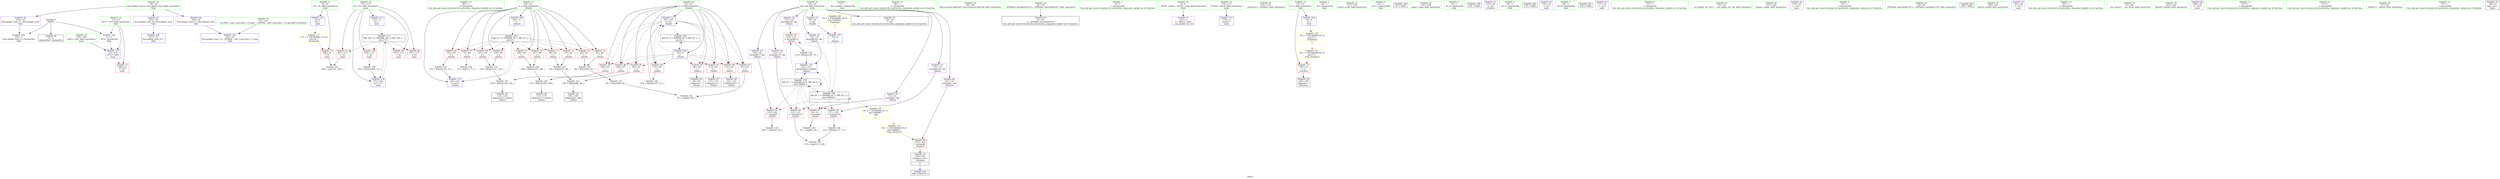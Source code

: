 digraph "SVFG" {
	label="SVFG";

	Node0x55e3acdaeb70 [shape=record,color=grey,label="{NodeID: 0\nNullPtr}"];
	Node0x55e3acdaeb70 -> Node0x55e3acdc43e0[style=solid];
	Node0x55e3acdaeb70 -> Node0x55e3acdc5000[style=solid];
	Node0x55e3acdaeb70 -> Node0x55e3acdc5400[style=solid];
	Node0x55e3acdc4bc0 [shape=record,color=red,label="{NodeID: 97\n187\<--172\n\<--ttc\nmain\n}"];
	Node0x55e3acdc4bc0 -> Node0x55e3acdcd270[style=solid];
	Node0x55e3acdc2b10 [shape=record,color=green,label="{NodeID: 14\n86\<--1\n\<--dummyObj\nCan only get source location for instruction, argument, global var or function.}"];
	Node0x55e3acdc5840 [shape=record,color=blue,label="{NodeID: 111\n62\<--138\nj\<--inc\n_Z4initv\n}"];
	Node0x55e3acdc5840 -> Node0x55e3acdc7810[style=dashed];
	Node0x55e3acdc5840 -> Node0x55e3acdc78e0[style=dashed];
	Node0x55e3acdc5840 -> Node0x55e3acdc79b0[style=dashed];
	Node0x55e3acdc5840 -> Node0x55e3acdc7a80[style=dashed];
	Node0x55e3acdc5840 -> Node0x55e3acdc7b50[style=dashed];
	Node0x55e3acdc5840 -> Node0x55e3acdc7c20[style=dashed];
	Node0x55e3acdc5840 -> Node0x55e3acdc7cf0[style=dashed];
	Node0x55e3acdc5840 -> Node0x55e3acdc7dc0[style=dashed];
	Node0x55e3acdc5840 -> Node0x55e3acdc5840[style=dashed];
	Node0x55e3acdc5840 -> Node0x55e3acdd29a0[style=dashed];
	Node0x55e3acdc38a0 [shape=record,color=green,label="{NodeID: 28\n62\<--63\nj\<--j_field_insensitive\n_Z4initv\n}"];
	Node0x55e3acdc38a0 -> Node0x55e3acdc7810[style=solid];
	Node0x55e3acdc38a0 -> Node0x55e3acdc78e0[style=solid];
	Node0x55e3acdc38a0 -> Node0x55e3acdc79b0[style=solid];
	Node0x55e3acdc38a0 -> Node0x55e3acdc7a80[style=solid];
	Node0x55e3acdc38a0 -> Node0x55e3acdc7b50[style=solid];
	Node0x55e3acdc38a0 -> Node0x55e3acdc7c20[style=solid];
	Node0x55e3acdc38a0 -> Node0x55e3acdc7cf0[style=solid];
	Node0x55e3acdc38a0 -> Node0x55e3acdc7dc0[style=solid];
	Node0x55e3acdc38a0 -> Node0x55e3acdc56a0[style=solid];
	Node0x55e3acdc38a0 -> Node0x55e3acdc5840[style=solid];
	Node0x55e3acdc45b0 [shape=record,color=black,label="{NodeID: 42\n18\<--16\n\<--dp\nCan only get source location for instruction, argument, global var or function.}"];
	Node0x55e3acdc6190 [shape=record,color=purple,label="{NodeID: 56\n112\<--16\narrayidx12\<--dp\n_Z4initv\n}"];
	Node0x55e3acdc6190 -> Node0x55e3acdc8030[style=solid];
	Node0x55e3acdcc670 [shape=record,color=grey,label="{NodeID: 153\n129 = Binary(127, 128, )\n}"];
	Node0x55e3acdcc670 -> Node0x55e3acdcbd70[style=solid];
	Node0x55e3acdc6d80 [shape=record,color=red,label="{NodeID: 70\n188\<--8\n\<--TC\nmain\n}"];
	Node0x55e3acdc6d80 -> Node0x55e3acdcd270[style=solid];
	Node0x55e3acdc78e0 [shape=record,color=red,label="{NodeID: 84\n89\<--62\n\<--j\n_Z4initv\n}"];
	Node0x55e3acdc78e0 -> Node0x55e3acdc47b0[style=solid];
	Node0x55e3acdc1be0 [shape=record,color=green,label="{NodeID: 1\n7\<--1\n__dso_handle\<--dummyObj\nGlob }"];
	Node0x55e3acdc4c90 [shape=record,color=red,label="{NodeID: 98\n191\<--172\n\<--ttc\nmain\n}"];
	Node0x55e3acdc2bd0 [shape=record,color=green,label="{NodeID: 15\n94\<--1\n\<--dummyObj\nCan only get source location for instruction, argument, global var or function.}"];
	Node0x55e3acdc5910 [shape=record,color=blue,label="{NodeID: 112\n60\<--143\ni\<--inc27\n_Z4initv\n}"];
	Node0x55e3acdc5910 -> Node0x55e3acdd24a0[style=dashed];
	Node0x55e3acdc3970 [shape=record,color=green,label="{NodeID: 29\n68\<--69\nllvm.memset.p0i8.i64\<--llvm.memset.p0i8.i64_field_insensitive\n}"];
	Node0x55e3acdc46b0 [shape=record,color=black,label="{NodeID: 43\n43\<--44\n\<--_ZNSt8ios_base4InitD1Ev\nCan only get source location for instruction, argument, global var or function.}"];
	Node0x55e3acdc6260 [shape=record,color=purple,label="{NodeID: 57\n116\<--16\narrayidx14\<--dp\n_Z4initv\n}"];
	Node0x55e3acdc6260 -> Node0x55e3acdc8100[style=solid];
	Node0x55e3acdcc7f0 [shape=record,color=grey,label="{NodeID: 154\n138 = Binary(137, 73, )\n}"];
	Node0x55e3acdcc7f0 -> Node0x55e3acdc5840[style=solid];
	Node0x55e3acdc6e50 [shape=record,color=red,label="{NodeID: 71\n196\<--11\n\<--OUT\nmain\n}"];
	Node0x55e3acdc79b0 [shape=record,color=red,label="{NodeID: 85\n96\<--62\n\<--j\n_Z4initv\n}"];
	Node0x55e3acdc79b0 -> Node0x55e3acdcc4f0[style=solid];
	Node0x55e3acdc1c70 [shape=record,color=green,label="{NodeID: 2\n9\<--1\n\<--dummyObj\nCan only get source location for instruction, argument, global var or function.}"];
	Node0x55e3acdd6000 [shape=record,color=yellow,style=double,label="{NodeID: 182\n6V_1 = ENCHI(MR_6V_0)\npts\{190000 \}\nFun[main]|{<s0>7}}"];
	Node0x55e3acdd6000:s0 -> Node0x55e3acdc5500[style=dashed,color=red];
	Node0x55e3acdc4d60 [shape=record,color=red,label="{NodeID: 99\n197\<--172\n\<--ttc\nmain\n}"];
	Node0x55e3acdc2cd0 [shape=record,color=green,label="{NodeID: 16\n4\<--6\n_ZStL8__ioinit\<--_ZStL8__ioinit_field_insensitive\nGlob }"];
	Node0x55e3acdc2cd0 -> Node0x55e3acdc5e50[style=solid];
	Node0x55e3acdc59e0 [shape=record,color=blue,label="{NodeID: 113\n170\<--9\nretval\<--\nmain\n}"];
	Node0x55e3acdc3a70 [shape=record,color=green,label="{NodeID: 30\n152\<--153\n_Z5solvev\<--_Z5solvev_field_insensitive\n}"];
	Node0x55e3acdc47b0 [shape=record,color=black,label="{NodeID: 44\n90\<--89\nidxprom\<--\n_Z4initv\n}"];
	Node0x55e3acdc6330 [shape=record,color=purple,label="{NodeID: 58\n123\<--16\narrayidx19\<--dp\n_Z4initv\n}"];
	Node0x55e3acdc6330 -> Node0x55e3acdc81d0[style=solid];
	Node0x55e3acdcc970 [shape=record,color=grey,label="{NodeID: 155\n99 = Binary(97, 98, )\n}"];
	Node0x55e3acdcc970 -> Node0x55e3acdcc4f0[style=solid];
	Node0x55e3acdc6f20 [shape=record,color=red,label="{NodeID: 72\n159\<--14\n\<--n\n_Z5solvev\n}"];
	Node0x55e3acdc6f20 -> Node0x55e3acdc5cb0[style=solid];
	Node0x55e3acdc7a80 [shape=record,color=red,label="{NodeID: 86\n106\<--62\n\<--j\n_Z4initv\n}"];
	Node0x55e3acdc7a80 -> Node0x55e3acdcc1f0[style=solid];
	Node0x55e3acdc1d00 [shape=record,color=green,label="{NodeID: 3\n20\<--1\n.str\<--dummyObj\nGlob }"];
	Node0x55e3acdc4e30 [shape=record,color=red,label="{NodeID: 100\n204\<--172\n\<--ttc\nmain\n}"];
	Node0x55e3acdc4e30 -> Node0x55e3acdcbef0[style=solid];
	Node0x55e3acdc2dd0 [shape=record,color=green,label="{NodeID: 17\n8\<--10\nTC\<--TC_field_insensitive\nGlob }"];
	Node0x55e3acdc2dd0 -> Node0x55e3acdc6d80[style=solid];
	Node0x55e3acdc2dd0 -> Node0x55e3acdc4f00[style=solid];
	Node0x55e3acdc8800 [shape=record,color=yellow,style=double,label="{NodeID: 197\n6V_2 = CSCHI(MR_6V_1)\npts\{190000 \}\nCS[]|{<s0>9}}"];
	Node0x55e3acdc8800:s0 -> Node0x55e3acdd4ca0[style=dashed,color=red];
	Node0x55e3acdca2c0 [shape=record,color=blue,label="{NodeID: 114\n11\<--179\nOUT\<--call1\nmain\n}"];
	Node0x55e3acdca2c0 -> Node0x55e3acdc6e50[style=dashed];
	Node0x55e3acdc3b70 [shape=record,color=green,label="{NodeID: 31\n157\<--158\nscanf\<--scanf_field_insensitive\n}"];
	Node0x55e3acdc4880 [shape=record,color=black,label="{NodeID: 45\n101\<--100\nidxprom6\<--add\n_Z4initv\n}"];
	Node0x55e3acdc6400 [shape=record,color=purple,label="{NodeID: 59\n132\<--16\narrayidx24\<--dp\n_Z4initv\n}"];
	Node0x55e3acdc6400 -> Node0x55e3acdc5770[style=solid];
	Node0x55e3acdccaf0 [shape=record,color=grey,label="{NodeID: 156\n125 = Binary(124, 73, )\n}"];
	Node0x55e3acdccaf0 -> Node0x55e3acdc5770[style=solid];
	Node0x55e3acdc6ff0 [shape=record,color=red,label="{NodeID: 73\n75\<--60\n\<--i\n_Z4initv\n}"];
	Node0x55e3acdc6ff0 -> Node0x55e3acdccdf0[style=solid];
	Node0x55e3acdd42a0 [shape=record,color=black,label="{NodeID: 170\nMR_6V_7 = PHI(MR_6V_6, MR_6V_4, )\npts\{190000 \}\n}"];
	Node0x55e3acdd42a0 -> Node0x55e3acdc7e90[style=dashed];
	Node0x55e3acdd42a0 -> Node0x55e3acdc7f60[style=dashed];
	Node0x55e3acdd42a0 -> Node0x55e3acdc8030[style=dashed];
	Node0x55e3acdd42a0 -> Node0x55e3acdc8100[style=dashed];
	Node0x55e3acdd42a0 -> Node0x55e3acdc81d0[style=dashed];
	Node0x55e3acdd42a0 -> Node0x55e3acdc5770[style=dashed];
	Node0x55e3acdd42a0 -> Node0x55e3acdd2ea0[style=dashed];
	Node0x55e3acdd42a0 -> Node0x55e3acdd42a0[style=dashed];
	Node0x55e3acdc7b50 [shape=record,color=red,label="{NodeID: 87\n114\<--62\n\<--j\n_Z4initv\n}"];
	Node0x55e3acdc7b50 -> Node0x55e3acdc4a20[style=solid];
	Node0x55e3acdc1d90 [shape=record,color=green,label="{NodeID: 4\n22\<--1\n.str.1\<--dummyObj\nGlob }"];
	Node0x55e3acdc4f00 [shape=record,color=blue,label="{NodeID: 101\n8\<--9\nTC\<--\nGlob }"];
	Node0x55e3acdc4f00 -> Node0x55e3acdd5b70[style=dashed];
	Node0x55e3acdc2ed0 [shape=record,color=green,label="{NodeID: 18\n11\<--13\nOUT\<--OUT_field_insensitive\nGlob }"];
	Node0x55e3acdc2ed0 -> Node0x55e3acdc6e50[style=solid];
	Node0x55e3acdc2ed0 -> Node0x55e3acdc5000[style=solid];
	Node0x55e3acdc2ed0 -> Node0x55e3acdca2c0[style=solid];
	Node0x55e3acdde9e0 [shape=record,color=black,label="{NodeID: 198\n42 = PHI()\n}"];
	Node0x55e3acdca350 [shape=record,color=blue,label="{NodeID: 115\n172\<--73\nttc\<--\nmain\n}"];
	Node0x55e3acdca350 -> Node0x55e3acdd47a0[style=dashed];
	Node0x55e3acdc3c70 [shape=record,color=green,label="{NodeID: 32\n167\<--168\nmain\<--main_field_insensitive\n}"];
	Node0x55e3acdc4950 [shape=record,color=black,label="{NodeID: 46\n111\<--110\nidxprom11\<--add10\n_Z4initv\n}"];
	Node0x55e3acdc64d0 [shape=record,color=purple,label="{NodeID: 60\n161\<--16\narrayidx\<--dp\n_Z5solvev\n}"];
	Node0x55e3acdc64d0 -> Node0x55e3acdc4af0[style=solid];
	Node0x55e3acdccc70 [shape=record,color=grey,label="{NodeID: 157\n85 = Binary(86, 84, )\n}"];
	Node0x55e3acdccc70 -> Node0x55e3acdcd570[style=solid];
	Node0x55e3acdc70c0 [shape=record,color=red,label="{NodeID: 74\n82\<--60\n\<--i\n_Z4initv\n}"];
	Node0x55e3acdc70c0 -> Node0x55e3acdcba70[style=solid];
	Node0x55e3acdd47a0 [shape=record,color=black,label="{NodeID: 171\nMR_18V_3 = PHI(MR_18V_4, MR_18V_2, )\npts\{173 \}\n}"];
	Node0x55e3acdd47a0 -> Node0x55e3acdc4bc0[style=dashed];
	Node0x55e3acdd47a0 -> Node0x55e3acdc4c90[style=dashed];
	Node0x55e3acdd47a0 -> Node0x55e3acdc4d60[style=dashed];
	Node0x55e3acdd47a0 -> Node0x55e3acdc4e30[style=dashed];
	Node0x55e3acdd47a0 -> Node0x55e3acdca420[style=dashed];
	Node0x55e3acdc7c20 [shape=record,color=red,label="{NodeID: 88\n121\<--62\n\<--j\n_Z4initv\n}"];
	Node0x55e3acdc7c20 -> Node0x55e3acdc5b10[style=solid];
	Node0x55e3acdc25d0 [shape=record,color=green,label="{NodeID: 5\n24\<--1\n.str.2\<--dummyObj\nGlob }"];
	Node0x55e3acdc5000 [shape=record,color=blue, style = dotted,label="{NodeID: 102\n11\<--3\nOUT\<--dummyVal\nGlob }"];
	Node0x55e3acdc5000 -> Node0x55e3acdca2c0[style=dashed];
	Node0x55e3acdc2fd0 [shape=record,color=green,label="{NodeID: 19\n14\<--15\nn\<--n_field_insensitive\nGlob }"];
	Node0x55e3acdc2fd0 -> Node0x55e3acdc6f20[style=solid];
	Node0x55e3acdc2fd0 -> Node0x55e3acdc5100[style=solid];
	Node0x55e3acddeae0 [shape=record,color=black,label="{NodeID: 199\n156 = PHI()\n}"];
	Node0x55e3acdca420 [shape=record,color=blue,label="{NodeID: 116\n172\<--205\nttc\<--inc\nmain\n}"];
	Node0x55e3acdca420 -> Node0x55e3acdd47a0[style=dashed];
	Node0x55e3acdc3d70 [shape=record,color=green,label="{NodeID: 33\n170\<--171\nretval\<--retval_field_insensitive\nmain\n}"];
	Node0x55e3acdc3d70 -> Node0x55e3acdc59e0[style=solid];
	Node0x55e3acdc4a20 [shape=record,color=black,label="{NodeID: 47\n115\<--114\nidxprom13\<--\n_Z4initv\n}"];
	Node0x55e3acdc65a0 [shape=record,color=purple,label="{NodeID: 61\n155\<--20\n\<--.str\n_Z5solvev\n}"];
	Node0x55e3acdccdf0 [shape=record,color=grey,label="{NodeID: 158\n76 = cmp(75, 77, )\n}"];
	Node0x55e3acdc7190 [shape=record,color=red,label="{NodeID: 75\n83\<--60\n\<--i\n_Z4initv\n}"];
	Node0x55e3acdc7190 -> Node0x55e3acdcba70[style=solid];
	Node0x55e3acdd4ca0 [shape=record,color=yellow,style=double,label="{NodeID: 172\n6V_1 = ENCHI(MR_6V_0)\npts\{190000 \}\nFun[_Z5solvev]}"];
	Node0x55e3acdd4ca0 -> Node0x55e3acdc4af0[style=dashed];
	Node0x55e3acdc7cf0 [shape=record,color=red,label="{NodeID: 89\n126\<--62\n\<--j\n_Z4initv\n}"];
	Node0x55e3acdc7cf0 -> Node0x55e3acdcbd70[style=solid];
	Node0x55e3acdc2660 [shape=record,color=green,label="{NodeID: 6\n26\<--1\n.str.3\<--dummyObj\nGlob }"];
	Node0x55e3acdc5100 [shape=record,color=blue,label="{NodeID: 103\n14\<--9\nn\<--\nGlob }"];
	Node0x55e3acdc5100 -> Node0x55e3acdd5d60[style=dashed];
	Node0x55e3acdc30d0 [shape=record,color=green,label="{NodeID: 20\n16\<--19\ndp\<--dp_field_insensitive\nGlob }"];
	Node0x55e3acdc30d0 -> Node0x55e3acdc45b0[style=solid];
	Node0x55e3acdc30d0 -> Node0x55e3acdc5f20[style=solid];
	Node0x55e3acdc30d0 -> Node0x55e3acdc5ff0[style=solid];
	Node0x55e3acdc30d0 -> Node0x55e3acdc60c0[style=solid];
	Node0x55e3acdc30d0 -> Node0x55e3acdc6190[style=solid];
	Node0x55e3acdc30d0 -> Node0x55e3acdc6260[style=solid];
	Node0x55e3acdc30d0 -> Node0x55e3acdc6330[style=solid];
	Node0x55e3acdc30d0 -> Node0x55e3acdc6400[style=solid];
	Node0x55e3acdc30d0 -> Node0x55e3acdc64d0[style=solid];
	Node0x55e3acddebe0 [shape=record,color=black,label="{NodeID: 200\n176 = PHI()\n}"];
	Node0x55e3acdc3e40 [shape=record,color=green,label="{NodeID: 34\n172\<--173\nttc\<--ttc_field_insensitive\nmain\n}"];
	Node0x55e3acdc3e40 -> Node0x55e3acdc4bc0[style=solid];
	Node0x55e3acdc3e40 -> Node0x55e3acdc4c90[style=solid];
	Node0x55e3acdc3e40 -> Node0x55e3acdc4d60[style=solid];
	Node0x55e3acdc3e40 -> Node0x55e3acdc4e30[style=solid];
	Node0x55e3acdc3e40 -> Node0x55e3acdca350[style=solid];
	Node0x55e3acdc3e40 -> Node0x55e3acdca420[style=solid];
	Node0x55e3acdc5b10 [shape=record,color=black,label="{NodeID: 48\n122\<--121\nidxprom18\<--\n_Z4initv\n}"];
	Node0x55e3acdcba70 [shape=record,color=grey,label="{NodeID: 145\n84 = Binary(82, 83, )\n}"];
	Node0x55e3acdcba70 -> Node0x55e3acdccc70[style=solid];
	Node0x55e3acdc6670 [shape=record,color=purple,label="{NodeID: 62\n175\<--20\n\<--.str\nmain\n}"];
	Node0x55e3acdccf70 [shape=record,color=grey,label="{NodeID: 159\n119 = cmp(113, 118, )\n}"];
	Node0x55e3acdc7260 [shape=record,color=red,label="{NodeID: 76\n97\<--60\n\<--i\n_Z4initv\n}"];
	Node0x55e3acdc7260 -> Node0x55e3acdcc970[style=solid];
	Node0x55e3acdd57c0 [shape=record,color=yellow,style=double,label="{NodeID: 173\n8V_1 = ENCHI(MR_8V_0)\npts\{15 \}\nFun[_Z5solvev]}"];
	Node0x55e3acdd57c0 -> Node0x55e3acdc6f20[style=dashed];
	Node0x55e3acdc7dc0 [shape=record,color=red,label="{NodeID: 90\n137\<--62\n\<--j\n_Z4initv\n}"];
	Node0x55e3acdc7dc0 -> Node0x55e3acdcc7f0[style=solid];
	Node0x55e3acdc26f0 [shape=record,color=green,label="{NodeID: 7\n28\<--1\n.str.4\<--dummyObj\nGlob }"];
	Node0x55e3acdc5200 [shape=record,color=blue,label="{NodeID: 104\n223\<--31\nllvm.global_ctors_0\<--\nGlob }"];
	Node0x55e3acdc31d0 [shape=record,color=green,label="{NodeID: 21\n30\<--34\nllvm.global_ctors\<--llvm.global_ctors_field_insensitive\nGlob }"];
	Node0x55e3acdc31d0 -> Node0x55e3acdc6a80[style=solid];
	Node0x55e3acdc31d0 -> Node0x55e3acdc6b80[style=solid];
	Node0x55e3acdc31d0 -> Node0x55e3acdc6c80[style=solid];
	Node0x55e3acddf3c0 [shape=record,color=black,label="{NodeID: 201\n193 = PHI()\n}"];
	Node0x55e3acdc3f10 [shape=record,color=green,label="{NodeID: 35\n179\<--180\ncall1\<--call1_field_insensitive\nmain\n}"];
	Node0x55e3acdc3f10 -> Node0x55e3acdca2c0[style=solid];
	Node0x55e3acdc5be0 [shape=record,color=black,label="{NodeID: 49\n131\<--130\nidxprom23\<--add22\n_Z4initv\n}"];
	Node0x55e3acdcbbf0 [shape=record,color=grey,label="{NodeID: 146\n118 = Binary(117, 73, )\n}"];
	Node0x55e3acdcbbf0 -> Node0x55e3acdccf70[style=solid];
	Node0x55e3acdc6740 [shape=record,color=purple,label="{NodeID: 63\n177\<--22\n\<--.str.1\nmain\n}"];
	Node0x55e3acdcd0f0 [shape=record,color=grey,label="{NodeID: 160\n104 = cmp(103, 94, )\n}"];
	Node0x55e3acdc7330 [shape=record,color=red,label="{NodeID: 77\n98\<--60\n\<--i\n_Z4initv\n}"];
	Node0x55e3acdc7330 -> Node0x55e3acdcc970[style=solid];
	Node0x55e3acdc7e90 [shape=record,color=red,label="{NodeID: 91\n92\<--91\n\<--arrayidx\n_Z4initv\n}"];
	Node0x55e3acdc7e90 -> Node0x55e3acdcd3f0[style=solid];
	Node0x55e3acdc2780 [shape=record,color=green,label="{NodeID: 8\n31\<--1\n\<--dummyObj\nCan only get source location for instruction, argument, global var or function.}"];
	Node0x55e3acdc5300 [shape=record,color=blue,label="{NodeID: 105\n224\<--32\nllvm.global_ctors_1\<--_GLOBAL__sub_I_percywtc_3_0.cpp\nGlob }"];
	Node0x55e3acdc32d0 [shape=record,color=green,label="{NodeID: 22\n35\<--36\n__cxx_global_var_init\<--__cxx_global_var_init_field_insensitive\n}"];
	Node0x55e3acddf4c0 [shape=record,color=black,label="{NodeID: 202\n198 = PHI(154, )\n}"];
	Node0x55e3acdc3fe0 [shape=record,color=green,label="{NodeID: 36\n181\<--182\nfopen\<--fopen_field_insensitive\n}"];
	Node0x55e3acdc5cb0 [shape=record,color=black,label="{NodeID: 50\n160\<--159\nidxprom\<--\n_Z5solvev\n}"];
	Node0x55e3acdcbd70 [shape=record,color=grey,label="{NodeID: 147\n130 = Binary(126, 129, )\n}"];
	Node0x55e3acdcbd70 -> Node0x55e3acdc5be0[style=solid];
	Node0x55e3acdc6810 [shape=record,color=purple,label="{NodeID: 64\n178\<--24\n\<--.str.2\nmain\n}"];
	Node0x55e3acdcd270 [shape=record,color=grey,label="{NodeID: 161\n189 = cmp(187, 188, )\n}"];
	Node0x55e3acdc7400 [shape=record,color=red,label="{NodeID: 78\n107\<--60\n\<--i\n_Z4initv\n}"];
	Node0x55e3acdc7400 -> Node0x55e3acdcc070[style=solid];
	Node0x55e3acdc7f60 [shape=record,color=red,label="{NodeID: 92\n103\<--102\n\<--arrayidx7\n_Z4initv\n}"];
	Node0x55e3acdc7f60 -> Node0x55e3acdcd0f0[style=solid];
	Node0x55e3acdc2810 [shape=record,color=green,label="{NodeID: 9\n65\<--1\n\<--dummyObj\nCan only get source location for instruction, argument, global var or function.}"];
	Node0x55e3acdc5400 [shape=record,color=blue, style = dotted,label="{NodeID: 106\n225\<--3\nllvm.global_ctors_2\<--dummyVal\nGlob }"];
	Node0x55e3acdc33d0 [shape=record,color=green,label="{NodeID: 23\n39\<--40\n_ZNSt8ios_base4InitC1Ev\<--_ZNSt8ios_base4InitC1Ev_field_insensitive\n}"];
	Node0x55e3acddf6b0 [shape=record,color=black,label="{NodeID: 203\n200 = PHI()\n}"];
	Node0x55e3acdc40e0 [shape=record,color=green,label="{NodeID: 37\n194\<--195\nprintf\<--printf_field_insensitive\n}"];
	Node0x55e3acdc5d80 [shape=record,color=black,label="{NodeID: 51\n154\<--162\n_Z5solvev_ret\<--\n_Z5solvev\n|{<s0>9}}"];
	Node0x55e3acdc5d80:s0 -> Node0x55e3acddf4c0[style=solid,color=blue];
	Node0x55e3acdcbef0 [shape=record,color=grey,label="{NodeID: 148\n205 = Binary(204, 73, )\n}"];
	Node0x55e3acdcbef0 -> Node0x55e3acdca420[style=solid];
	Node0x55e3acdc68e0 [shape=record,color=purple,label="{NodeID: 65\n192\<--26\n\<--.str.3\nmain\n}"];
	Node0x55e3acdcd3f0 [shape=record,color=grey,label="{NodeID: 162\n93 = cmp(92, 94, )\n}"];
	Node0x55e3acdc74d0 [shape=record,color=red,label="{NodeID: 79\n108\<--60\n\<--i\n_Z4initv\n}"];
	Node0x55e3acdc74d0 -> Node0x55e3acdcc070[style=solid];
	Node0x55e3acdc8030 [shape=record,color=red,label="{NodeID: 93\n113\<--112\n\<--arrayidx12\n_Z4initv\n}"];
	Node0x55e3acdc8030 -> Node0x55e3acdccf70[style=solid];
	Node0x55e3acdc28a0 [shape=record,color=green,label="{NodeID: 10\n66\<--1\n\<--dummyObj\nCan only get source location for instruction, argument, global var or function.}"];
	Node0x55e3acdc5500 [shape=record,color=blue,label="{NodeID: 107\n70\<--9\n\<--\n_Z4initv\n}"];
	Node0x55e3acdc5500 -> Node0x55e3acdd2ea0[style=dashed];
	Node0x55e3acdc34d0 [shape=record,color=green,label="{NodeID: 24\n45\<--46\n__cxa_atexit\<--__cxa_atexit_field_insensitive\n}"];
	Node0x55e3acdc41e0 [shape=record,color=green,label="{NodeID: 38\n201\<--202\nfprintf\<--fprintf_field_insensitive\n}"];
	Node0x55e3acdc5e50 [shape=record,color=purple,label="{NodeID: 52\n41\<--4\n\<--_ZStL8__ioinit\n__cxx_global_var_init\n}"];
	Node0x55e3acdcc070 [shape=record,color=grey,label="{NodeID: 149\n109 = Binary(107, 108, )\n}"];
	Node0x55e3acdcc070 -> Node0x55e3acdcc1f0[style=solid];
	Node0x55e3acdc69b0 [shape=record,color=purple,label="{NodeID: 66\n199\<--28\n\<--.str.4\nmain\n}"];
	Node0x55e3acdcd570 [shape=record,color=grey,label="{NodeID: 163\n87 = cmp(81, 85, )\n}"];
	Node0x55e3acdc75a0 [shape=record,color=red,label="{NodeID: 80\n127\<--60\n\<--i\n_Z4initv\n}"];
	Node0x55e3acdc75a0 -> Node0x55e3acdcc670[style=solid];
	Node0x55e3acdd5b70 [shape=record,color=yellow,style=double,label="{NodeID: 177\n11V_1 = ENCHI(MR_11V_0)\npts\{10 \}\nFun[main]}"];
	Node0x55e3acdd5b70 -> Node0x55e3acdc6d80[style=dashed];
	Node0x55e3acdc8100 [shape=record,color=red,label="{NodeID: 94\n117\<--116\n\<--arrayidx14\n_Z4initv\n}"];
	Node0x55e3acdc8100 -> Node0x55e3acdcbbf0[style=solid];
	Node0x55e3acdc2930 [shape=record,color=green,label="{NodeID: 11\n67\<--1\n\<--dummyObj\nCan only get source location for instruction, argument, global var or function.}"];
	Node0x55e3acdc55d0 [shape=record,color=blue,label="{NodeID: 108\n60\<--73\ni\<--\n_Z4initv\n}"];
	Node0x55e3acdc55d0 -> Node0x55e3acdd24a0[style=dashed];
	Node0x55e3acdc35d0 [shape=record,color=green,label="{NodeID: 25\n44\<--50\n_ZNSt8ios_base4InitD1Ev\<--_ZNSt8ios_base4InitD1Ev_field_insensitive\n}"];
	Node0x55e3acdc35d0 -> Node0x55e3acdc46b0[style=solid];
	Node0x55e3acdc42e0 [shape=record,color=green,label="{NodeID: 39\n32\<--219\n_GLOBAL__sub_I_percywtc_3_0.cpp\<--_GLOBAL__sub_I_percywtc_3_0.cpp_field_insensitive\n}"];
	Node0x55e3acdc42e0 -> Node0x55e3acdc5300[style=solid];
	Node0x55e3acdc5f20 [shape=record,color=purple,label="{NodeID: 53\n70\<--16\n\<--dp\n_Z4initv\n}"];
	Node0x55e3acdc5f20 -> Node0x55e3acdc5500[style=solid];
	Node0x55e3acdcc1f0 [shape=record,color=grey,label="{NodeID: 150\n110 = Binary(106, 109, )\n}"];
	Node0x55e3acdcc1f0 -> Node0x55e3acdc4950[style=solid];
	Node0x55e3acdc6a80 [shape=record,color=purple,label="{NodeID: 67\n223\<--30\nllvm.global_ctors_0\<--llvm.global_ctors\nGlob }"];
	Node0x55e3acdc6a80 -> Node0x55e3acdc5200[style=solid];
	Node0x55e3acdd24a0 [shape=record,color=black,label="{NodeID: 164\nMR_2V_3 = PHI(MR_2V_4, MR_2V_2, )\npts\{61 \}\n}"];
	Node0x55e3acdd24a0 -> Node0x55e3acdc6ff0[style=dashed];
	Node0x55e3acdd24a0 -> Node0x55e3acdc70c0[style=dashed];
	Node0x55e3acdd24a0 -> Node0x55e3acdc7190[style=dashed];
	Node0x55e3acdd24a0 -> Node0x55e3acdc7260[style=dashed];
	Node0x55e3acdd24a0 -> Node0x55e3acdc7330[style=dashed];
	Node0x55e3acdd24a0 -> Node0x55e3acdc7400[style=dashed];
	Node0x55e3acdd24a0 -> Node0x55e3acdc74d0[style=dashed];
	Node0x55e3acdd24a0 -> Node0x55e3acdc75a0[style=dashed];
	Node0x55e3acdd24a0 -> Node0x55e3acdc7670[style=dashed];
	Node0x55e3acdd24a0 -> Node0x55e3acdc7740[style=dashed];
	Node0x55e3acdd24a0 -> Node0x55e3acdc5910[style=dashed];
	Node0x55e3acdc7670 [shape=record,color=red,label="{NodeID: 81\n128\<--60\n\<--i\n_Z4initv\n}"];
	Node0x55e3acdc7670 -> Node0x55e3acdcc670[style=solid];
	Node0x55e3acdc81d0 [shape=record,color=red,label="{NodeID: 95\n124\<--123\n\<--arrayidx19\n_Z4initv\n}"];
	Node0x55e3acdc81d0 -> Node0x55e3acdccaf0[style=solid];
	Node0x55e3acdc29c0 [shape=record,color=green,label="{NodeID: 12\n73\<--1\n\<--dummyObj\nCan only get source location for instruction, argument, global var or function.}"];
	Node0x55e3acdc56a0 [shape=record,color=blue,label="{NodeID: 109\n62\<--9\nj\<--\n_Z4initv\n}"];
	Node0x55e3acdc56a0 -> Node0x55e3acdc7810[style=dashed];
	Node0x55e3acdc56a0 -> Node0x55e3acdc78e0[style=dashed];
	Node0x55e3acdc56a0 -> Node0x55e3acdc79b0[style=dashed];
	Node0x55e3acdc56a0 -> Node0x55e3acdc7a80[style=dashed];
	Node0x55e3acdc56a0 -> Node0x55e3acdc7b50[style=dashed];
	Node0x55e3acdc56a0 -> Node0x55e3acdc7c20[style=dashed];
	Node0x55e3acdc56a0 -> Node0x55e3acdc7cf0[style=dashed];
	Node0x55e3acdc56a0 -> Node0x55e3acdc7dc0[style=dashed];
	Node0x55e3acdc56a0 -> Node0x55e3acdc5840[style=dashed];
	Node0x55e3acdc56a0 -> Node0x55e3acdd29a0[style=dashed];
	Node0x55e3acdc36d0 [shape=record,color=green,label="{NodeID: 26\n57\<--58\n_Z4initv\<--_Z4initv_field_insensitive\n}"];
	Node0x55e3acdc43e0 [shape=record,color=black,label="{NodeID: 40\n2\<--3\ndummyVal\<--dummyVal\n}"];
	Node0x55e3acdc5ff0 [shape=record,color=purple,label="{NodeID: 54\n91\<--16\narrayidx\<--dp\n_Z4initv\n}"];
	Node0x55e3acdc5ff0 -> Node0x55e3acdc7e90[style=solid];
	Node0x55e3acdcc370 [shape=record,color=grey,label="{NodeID: 151\n143 = Binary(142, 73, )\n}"];
	Node0x55e3acdcc370 -> Node0x55e3acdc5910[style=solid];
	Node0x55e3acdc6b80 [shape=record,color=purple,label="{NodeID: 68\n224\<--30\nllvm.global_ctors_1\<--llvm.global_ctors\nGlob }"];
	Node0x55e3acdc6b80 -> Node0x55e3acdc5300[style=solid];
	Node0x55e3acdd29a0 [shape=record,color=black,label="{NodeID: 165\nMR_4V_2 = PHI(MR_4V_4, MR_4V_1, )\npts\{63 \}\n}"];
	Node0x55e3acdd29a0 -> Node0x55e3acdc56a0[style=dashed];
	Node0x55e3acdc7740 [shape=record,color=red,label="{NodeID: 82\n142\<--60\n\<--i\n_Z4initv\n}"];
	Node0x55e3acdc7740 -> Node0x55e3acdcc370[style=solid];
	Node0x55e3acdd5d60 [shape=record,color=yellow,style=double,label="{NodeID: 179\n8V_1 = ENCHI(MR_8V_0)\npts\{15 \}\nFun[main]|{<s0>9}}"];
	Node0x55e3acdd5d60:s0 -> Node0x55e3acdd57c0[style=dashed,color=red];
	Node0x55e3acdc4af0 [shape=record,color=red,label="{NodeID: 96\n162\<--161\n\<--arrayidx\n_Z5solvev\n}"];
	Node0x55e3acdc4af0 -> Node0x55e3acdc5d80[style=solid];
	Node0x55e3acdc2a50 [shape=record,color=green,label="{NodeID: 13\n77\<--1\n\<--dummyObj\nCan only get source location for instruction, argument, global var or function.}"];
	Node0x55e3acdc5770 [shape=record,color=blue,label="{NodeID: 110\n132\<--125\narrayidx24\<--add20\n_Z4initv\n}"];
	Node0x55e3acdc5770 -> Node0x55e3acdd42a0[style=dashed];
	Node0x55e3acdc37d0 [shape=record,color=green,label="{NodeID: 27\n60\<--61\ni\<--i_field_insensitive\n_Z4initv\n}"];
	Node0x55e3acdc37d0 -> Node0x55e3acdc6ff0[style=solid];
	Node0x55e3acdc37d0 -> Node0x55e3acdc70c0[style=solid];
	Node0x55e3acdc37d0 -> Node0x55e3acdc7190[style=solid];
	Node0x55e3acdc37d0 -> Node0x55e3acdc7260[style=solid];
	Node0x55e3acdc37d0 -> Node0x55e3acdc7330[style=solid];
	Node0x55e3acdc37d0 -> Node0x55e3acdc7400[style=solid];
	Node0x55e3acdc37d0 -> Node0x55e3acdc74d0[style=solid];
	Node0x55e3acdc37d0 -> Node0x55e3acdc75a0[style=solid];
	Node0x55e3acdc37d0 -> Node0x55e3acdc7670[style=solid];
	Node0x55e3acdc37d0 -> Node0x55e3acdc7740[style=solid];
	Node0x55e3acdc37d0 -> Node0x55e3acdc55d0[style=solid];
	Node0x55e3acdc37d0 -> Node0x55e3acdc5910[style=solid];
	Node0x55e3acdc44e0 [shape=record,color=black,label="{NodeID: 41\n169\<--9\nmain_ret\<--\nmain\n}"];
	Node0x55e3acdc60c0 [shape=record,color=purple,label="{NodeID: 55\n102\<--16\narrayidx7\<--dp\n_Z4initv\n}"];
	Node0x55e3acdc60c0 -> Node0x55e3acdc7f60[style=solid];
	Node0x55e3acdcc4f0 [shape=record,color=grey,label="{NodeID: 152\n100 = Binary(96, 99, )\n}"];
	Node0x55e3acdcc4f0 -> Node0x55e3acdc4880[style=solid];
	Node0x55e3acdc6c80 [shape=record,color=purple,label="{NodeID: 69\n225\<--30\nllvm.global_ctors_2\<--llvm.global_ctors\nGlob }"];
	Node0x55e3acdc6c80 -> Node0x55e3acdc5400[style=solid];
	Node0x55e3acdd2ea0 [shape=record,color=black,label="{NodeID: 166\nMR_6V_3 = PHI(MR_6V_4, MR_6V_2, )\npts\{190000 \}\n|{|<s8>7}}"];
	Node0x55e3acdd2ea0 -> Node0x55e3acdc7e90[style=dashed];
	Node0x55e3acdd2ea0 -> Node0x55e3acdc7f60[style=dashed];
	Node0x55e3acdd2ea0 -> Node0x55e3acdc8030[style=dashed];
	Node0x55e3acdd2ea0 -> Node0x55e3acdc8100[style=dashed];
	Node0x55e3acdd2ea0 -> Node0x55e3acdc81d0[style=dashed];
	Node0x55e3acdd2ea0 -> Node0x55e3acdc5770[style=dashed];
	Node0x55e3acdd2ea0 -> Node0x55e3acdd2ea0[style=dashed];
	Node0x55e3acdd2ea0 -> Node0x55e3acdd42a0[style=dashed];
	Node0x55e3acdd2ea0:s8 -> Node0x55e3acdc8800[style=dashed,color=blue];
	Node0x55e3acdc7810 [shape=record,color=red,label="{NodeID: 83\n81\<--62\n\<--j\n_Z4initv\n}"];
	Node0x55e3acdc7810 -> Node0x55e3acdcd570[style=solid];
}
